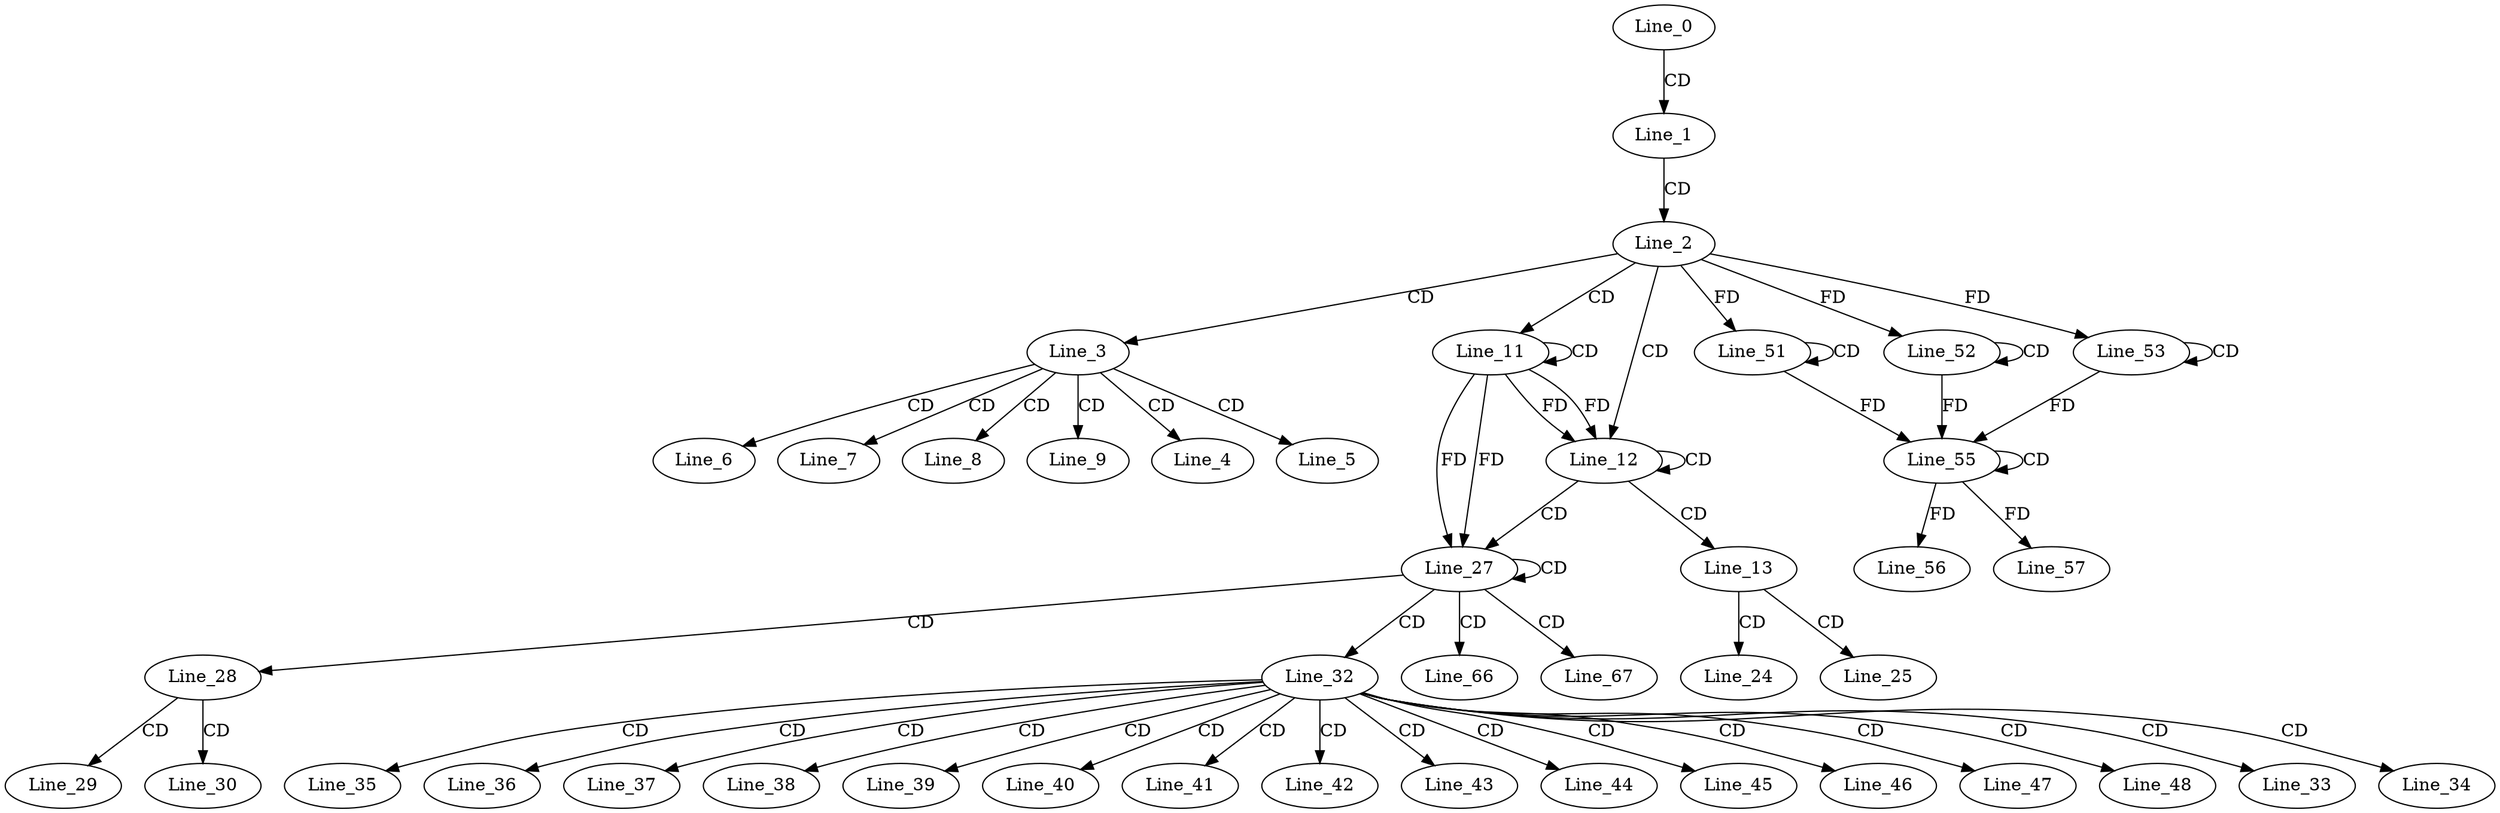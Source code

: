 digraph G {
  Line_0;
  Line_1;
  Line_2;
  Line_3;
  Line_4;
  Line_5;
  Line_6;
  Line_7;
  Line_8;
  Line_9;
  Line_11;
  Line_11;
  Line_12;
  Line_12;
  Line_13;
  Line_24;
  Line_25;
  Line_27;
  Line_27;
  Line_28;
  Line_29;
  Line_30;
  Line_32;
  Line_33;
  Line_34;
  Line_35;
  Line_36;
  Line_37;
  Line_38;
  Line_39;
  Line_40;
  Line_41;
  Line_42;
  Line_43;
  Line_44;
  Line_45;
  Line_46;
  Line_47;
  Line_48;
  Line_51;
  Line_51;
  Line_52;
  Line_52;
  Line_53;
  Line_53;
  Line_55;
  Line_55;
  Line_56;
  Line_57;
  Line_66;
  Line_67;
  Line_0 -> Line_1 [ label="CD" ];
  Line_1 -> Line_2 [ label="CD" ];
  Line_2 -> Line_3 [ label="CD" ];
  Line_3 -> Line_4 [ label="CD" ];
  Line_3 -> Line_5 [ label="CD" ];
  Line_3 -> Line_6 [ label="CD" ];
  Line_3 -> Line_7 [ label="CD" ];
  Line_3 -> Line_8 [ label="CD" ];
  Line_3 -> Line_9 [ label="CD" ];
  Line_2 -> Line_11 [ label="CD" ];
  Line_11 -> Line_11 [ label="CD" ];
  Line_2 -> Line_12 [ label="CD" ];
  Line_11 -> Line_12 [ label="FD" ];
  Line_12 -> Line_12 [ label="CD" ];
  Line_11 -> Line_12 [ label="FD" ];
  Line_12 -> Line_13 [ label="CD" ];
  Line_13 -> Line_24 [ label="CD" ];
  Line_13 -> Line_25 [ label="CD" ];
  Line_12 -> Line_27 [ label="CD" ];
  Line_11 -> Line_27 [ label="FD" ];
  Line_27 -> Line_27 [ label="CD" ];
  Line_11 -> Line_27 [ label="FD" ];
  Line_27 -> Line_28 [ label="CD" ];
  Line_28 -> Line_29 [ label="CD" ];
  Line_28 -> Line_30 [ label="CD" ];
  Line_27 -> Line_32 [ label="CD" ];
  Line_32 -> Line_33 [ label="CD" ];
  Line_32 -> Line_34 [ label="CD" ];
  Line_32 -> Line_35 [ label="CD" ];
  Line_32 -> Line_36 [ label="CD" ];
  Line_32 -> Line_37 [ label="CD" ];
  Line_32 -> Line_38 [ label="CD" ];
  Line_32 -> Line_39 [ label="CD" ];
  Line_32 -> Line_40 [ label="CD" ];
  Line_32 -> Line_41 [ label="CD" ];
  Line_32 -> Line_42 [ label="CD" ];
  Line_32 -> Line_43 [ label="CD" ];
  Line_32 -> Line_44 [ label="CD" ];
  Line_32 -> Line_45 [ label="CD" ];
  Line_32 -> Line_46 [ label="CD" ];
  Line_32 -> Line_47 [ label="CD" ];
  Line_32 -> Line_48 [ label="CD" ];
  Line_51 -> Line_51 [ label="CD" ];
  Line_2 -> Line_51 [ label="FD" ];
  Line_52 -> Line_52 [ label="CD" ];
  Line_2 -> Line_52 [ label="FD" ];
  Line_53 -> Line_53 [ label="CD" ];
  Line_2 -> Line_53 [ label="FD" ];
  Line_55 -> Line_55 [ label="CD" ];
  Line_51 -> Line_55 [ label="FD" ];
  Line_52 -> Line_55 [ label="FD" ];
  Line_53 -> Line_55 [ label="FD" ];
  Line_55 -> Line_56 [ label="FD" ];
  Line_55 -> Line_57 [ label="FD" ];
  Line_27 -> Line_66 [ label="CD" ];
  Line_27 -> Line_67 [ label="CD" ];
}
